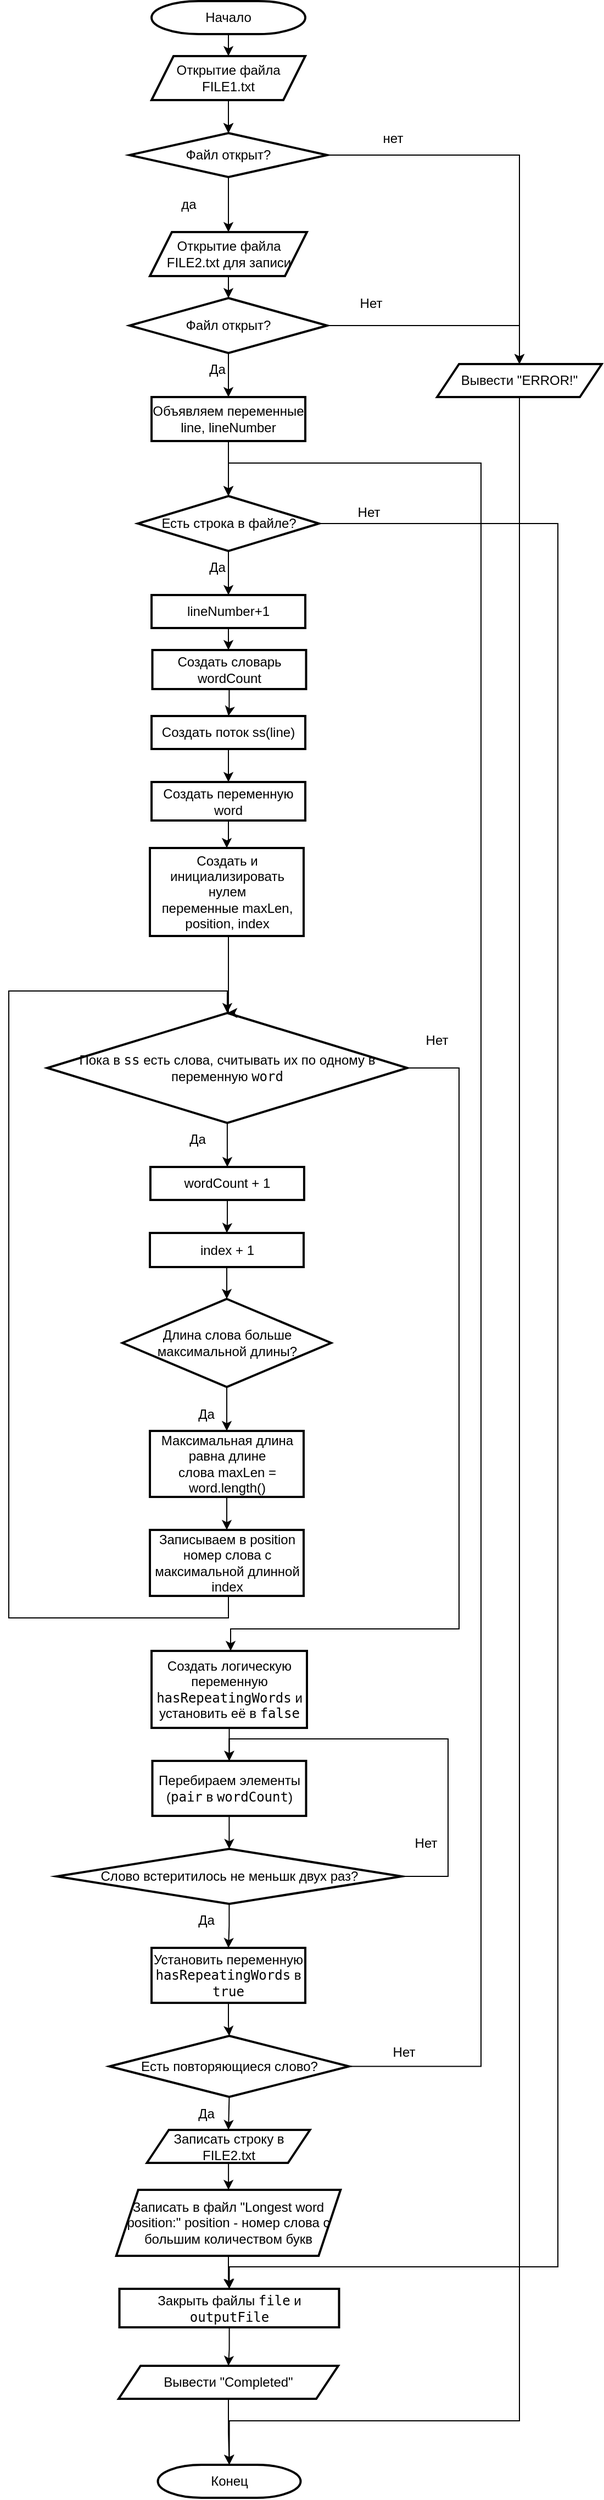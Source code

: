 <mxfile version="26.0.9">
  <diagram name="Страница — 1" id="0imckMmeNwwIt8wK5O93">
    <mxGraphModel dx="1434" dy="844" grid="1" gridSize="10" guides="1" tooltips="1" connect="1" arrows="1" fold="1" page="1" pageScale="1" pageWidth="827" pageHeight="1169" math="0" shadow="0">
      <root>
        <mxCell id="0" />
        <mxCell id="1" parent="0" />
        <mxCell id="CxSFhG7GU5tgEpMWFyKV-3" value="" style="edgeStyle=orthogonalEdgeStyle;rounded=0;orthogonalLoop=1;jettySize=auto;html=1;" parent="1" source="CxSFhG7GU5tgEpMWFyKV-1" target="CxSFhG7GU5tgEpMWFyKV-2" edge="1">
          <mxGeometry relative="1" as="geometry" />
        </mxCell>
        <mxCell id="CxSFhG7GU5tgEpMWFyKV-1" value="Начало" style="strokeWidth=2;html=1;shape=mxgraph.flowchart.terminator;whiteSpace=wrap;" parent="1" vertex="1">
          <mxGeometry x="350" y="30" width="140" height="30" as="geometry" />
        </mxCell>
        <mxCell id="CxSFhG7GU5tgEpMWFyKV-7" value="" style="edgeStyle=orthogonalEdgeStyle;rounded=0;orthogonalLoop=1;jettySize=auto;html=1;" parent="1" source="0YgWEwC-4FW2Siu-A5_O-1" target="CxSFhG7GU5tgEpMWFyKV-6" edge="1">
          <mxGeometry relative="1" as="geometry" />
        </mxCell>
        <mxCell id="0YgWEwC-4FW2Siu-A5_O-2" value="" style="edgeStyle=orthogonalEdgeStyle;rounded=0;orthogonalLoop=1;jettySize=auto;html=1;" parent="1" source="CxSFhG7GU5tgEpMWFyKV-2" target="0YgWEwC-4FW2Siu-A5_O-1" edge="1">
          <mxGeometry relative="1" as="geometry" />
        </mxCell>
        <mxCell id="CxSFhG7GU5tgEpMWFyKV-2" value="Открытие файла FILE1.txt" style="shape=parallelogram;perimeter=parallelogramPerimeter;whiteSpace=wrap;html=1;fixedSize=1;strokeWidth=2;" parent="1" vertex="1">
          <mxGeometry x="350" y="80" width="140" height="40" as="geometry" />
        </mxCell>
        <mxCell id="CxSFhG7GU5tgEpMWFyKV-9" value="" style="edgeStyle=orthogonalEdgeStyle;rounded=0;orthogonalLoop=1;jettySize=auto;html=1;" parent="1" source="CxSFhG7GU5tgEpMWFyKV-6" target="CxSFhG7GU5tgEpMWFyKV-8" edge="1">
          <mxGeometry relative="1" as="geometry" />
        </mxCell>
        <mxCell id="0YgWEwC-4FW2Siu-A5_O-11" value="" style="edgeStyle=orthogonalEdgeStyle;rounded=0;orthogonalLoop=1;jettySize=auto;html=1;" parent="1" source="CxSFhG7GU5tgEpMWFyKV-6" target="0YgWEwC-4FW2Siu-A5_O-10" edge="1">
          <mxGeometry relative="1" as="geometry" />
        </mxCell>
        <mxCell id="CxSFhG7GU5tgEpMWFyKV-6" value="Открытие файла FILE2.txt для записи" style="shape=parallelogram;perimeter=parallelogramPerimeter;whiteSpace=wrap;html=1;fixedSize=1;strokeWidth=2;" parent="1" vertex="1">
          <mxGeometry x="348.5" y="240" width="143" height="40" as="geometry" />
        </mxCell>
        <mxCell id="CxSFhG7GU5tgEpMWFyKV-11" value="" style="edgeStyle=orthogonalEdgeStyle;rounded=0;orthogonalLoop=1;jettySize=auto;html=1;" parent="1" source="CxSFhG7GU5tgEpMWFyKV-8" target="CxSFhG7GU5tgEpMWFyKV-10" edge="1">
          <mxGeometry relative="1" as="geometry" />
        </mxCell>
        <mxCell id="CxSFhG7GU5tgEpMWFyKV-8" value="Объявляем переменные line, lineNumber" style="whiteSpace=wrap;html=1;strokeWidth=2;" parent="1" vertex="1">
          <mxGeometry x="350" y="390" width="140" height="40" as="geometry" />
        </mxCell>
        <mxCell id="0YgWEwC-4FW2Siu-A5_O-20" value="" style="edgeStyle=orthogonalEdgeStyle;rounded=0;orthogonalLoop=1;jettySize=auto;html=1;" parent="1" source="CxSFhG7GU5tgEpMWFyKV-10" target="0YgWEwC-4FW2Siu-A5_O-19" edge="1">
          <mxGeometry relative="1" as="geometry" />
        </mxCell>
        <mxCell id="Px-QO0UzlQuQmoAkI43_-1" style="edgeStyle=orthogonalEdgeStyle;rounded=0;orthogonalLoop=1;jettySize=auto;html=1;exitX=1;exitY=0.5;exitDx=0;exitDy=0;entryX=0.5;entryY=0;entryDx=0;entryDy=0;" edge="1" parent="1" source="CxSFhG7GU5tgEpMWFyKV-10" target="vgKj6uI4PYFQyy0EW4Bj-39">
          <mxGeometry relative="1" as="geometry">
            <Array as="points">
              <mxPoint x="720" y="505" />
              <mxPoint x="720" y="2090" />
              <mxPoint x="421" y="2090" />
            </Array>
          </mxGeometry>
        </mxCell>
        <mxCell id="CxSFhG7GU5tgEpMWFyKV-10" value="Есть строка в файле?" style="rhombus;whiteSpace=wrap;html=1;strokeWidth=2;" parent="1" vertex="1">
          <mxGeometry x="337.5" y="480" width="165" height="50" as="geometry" />
        </mxCell>
        <mxCell id="0YgWEwC-4FW2Siu-A5_O-3" value="" style="edgeStyle=orthogonalEdgeStyle;rounded=0;orthogonalLoop=1;jettySize=auto;html=1;" parent="1" source="CxSFhG7GU5tgEpMWFyKV-2" target="0YgWEwC-4FW2Siu-A5_O-1" edge="1">
          <mxGeometry relative="1" as="geometry">
            <mxPoint x="420" y="120" as="sourcePoint" />
            <mxPoint x="420" y="240" as="targetPoint" />
          </mxGeometry>
        </mxCell>
        <mxCell id="0YgWEwC-4FW2Siu-A5_O-7" value="" style="edgeStyle=orthogonalEdgeStyle;rounded=0;orthogonalLoop=1;jettySize=auto;html=1;" parent="1" source="0YgWEwC-4FW2Siu-A5_O-1" target="0YgWEwC-4FW2Siu-A5_O-6" edge="1">
          <mxGeometry relative="1" as="geometry" />
        </mxCell>
        <mxCell id="0YgWEwC-4FW2Siu-A5_O-1" value="Файл открыт?" style="rhombus;whiteSpace=wrap;html=1;strokeWidth=2;" parent="1" vertex="1">
          <mxGeometry x="330" y="150" width="180" height="40" as="geometry" />
        </mxCell>
        <mxCell id="0YgWEwC-4FW2Siu-A5_O-4" value="да" style="text;html=1;align=center;verticalAlign=middle;whiteSpace=wrap;rounded=0;" parent="1" vertex="1">
          <mxGeometry x="354" y="200" width="60" height="30" as="geometry" />
        </mxCell>
        <mxCell id="0YgWEwC-4FW2Siu-A5_O-5" value="нет" style="text;html=1;align=center;verticalAlign=middle;whiteSpace=wrap;rounded=0;" parent="1" vertex="1">
          <mxGeometry x="540" y="140" width="60" height="30" as="geometry" />
        </mxCell>
        <mxCell id="0YgWEwC-4FW2Siu-A5_O-6" value="Вывести &quot;ERROR!&quot;" style="shape=parallelogram;perimeter=parallelogramPerimeter;whiteSpace=wrap;html=1;fixedSize=1;strokeWidth=2;" parent="1" vertex="1">
          <mxGeometry x="610" y="360" width="150" height="30" as="geometry" />
        </mxCell>
        <mxCell id="0YgWEwC-4FW2Siu-A5_O-8" value="Конец" style="strokeWidth=2;html=1;shape=mxgraph.flowchart.terminator;whiteSpace=wrap;" parent="1" vertex="1">
          <mxGeometry x="355.75" y="2270" width="130" height="30" as="geometry" />
        </mxCell>
        <mxCell id="0YgWEwC-4FW2Siu-A5_O-9" style="edgeStyle=orthogonalEdgeStyle;rounded=0;orthogonalLoop=1;jettySize=auto;html=1;entryX=0.5;entryY=0;entryDx=0;entryDy=0;entryPerimeter=0;" parent="1" source="0YgWEwC-4FW2Siu-A5_O-6" target="0YgWEwC-4FW2Siu-A5_O-8" edge="1">
          <mxGeometry relative="1" as="geometry">
            <Array as="points">
              <mxPoint x="685" y="2230" />
              <mxPoint x="421" y="2230" />
            </Array>
          </mxGeometry>
        </mxCell>
        <mxCell id="0YgWEwC-4FW2Siu-A5_O-18" style="edgeStyle=orthogonalEdgeStyle;rounded=0;orthogonalLoop=1;jettySize=auto;html=1;exitX=1;exitY=0.5;exitDx=0;exitDy=0;" parent="1" source="0YgWEwC-4FW2Siu-A5_O-10" target="0YgWEwC-4FW2Siu-A5_O-6" edge="1">
          <mxGeometry relative="1" as="geometry" />
        </mxCell>
        <mxCell id="0YgWEwC-4FW2Siu-A5_O-10" value="Файл открыт?" style="rhombus;whiteSpace=wrap;html=1;strokeWidth=2;" parent="1" vertex="1">
          <mxGeometry x="330" y="300" width="180" height="50" as="geometry" />
        </mxCell>
        <mxCell id="0YgWEwC-4FW2Siu-A5_O-12" value="Да" style="text;html=1;align=center;verticalAlign=middle;whiteSpace=wrap;rounded=0;" parent="1" vertex="1">
          <mxGeometry x="380" y="350" width="60" height="30" as="geometry" />
        </mxCell>
        <mxCell id="0YgWEwC-4FW2Siu-A5_O-13" value="Нет" style="text;html=1;align=center;verticalAlign=middle;whiteSpace=wrap;rounded=0;" parent="1" vertex="1">
          <mxGeometry x="520" y="290" width="60" height="30" as="geometry" />
        </mxCell>
        <mxCell id="vgKj6uI4PYFQyy0EW4Bj-2" value="" style="edgeStyle=orthogonalEdgeStyle;rounded=0;orthogonalLoop=1;jettySize=auto;html=1;" parent="1" source="0YgWEwC-4FW2Siu-A5_O-19" target="vgKj6uI4PYFQyy0EW4Bj-1" edge="1">
          <mxGeometry relative="1" as="geometry" />
        </mxCell>
        <mxCell id="0YgWEwC-4FW2Siu-A5_O-19" value="lineNumber+1" style="whiteSpace=wrap;html=1;strokeWidth=2;" parent="1" vertex="1">
          <mxGeometry x="350" y="570" width="140" height="30" as="geometry" />
        </mxCell>
        <mxCell id="0YgWEwC-4FW2Siu-A5_O-21" value="Да" style="text;html=1;align=center;verticalAlign=middle;whiteSpace=wrap;rounded=0;" parent="1" vertex="1">
          <mxGeometry x="380" y="530" width="60" height="30" as="geometry" />
        </mxCell>
        <mxCell id="0YgWEwC-4FW2Siu-A5_O-25" style="edgeStyle=orthogonalEdgeStyle;rounded=0;orthogonalLoop=1;jettySize=auto;html=1;exitX=0.5;exitY=1;exitDx=0;exitDy=0;entryX=0.5;entryY=0;entryDx=0;entryDy=0;" parent="1" source="0YgWEwC-4FW2Siu-A5_O-22" target="0YgWEwC-4FW2Siu-A5_O-24" edge="1">
          <mxGeometry relative="1" as="geometry" />
        </mxCell>
        <mxCell id="vgKj6uI4PYFQyy0EW4Bj-38" style="edgeStyle=orthogonalEdgeStyle;rounded=0;orthogonalLoop=1;jettySize=auto;html=1;exitX=1;exitY=0.5;exitDx=0;exitDy=0;entryX=0.5;entryY=0;entryDx=0;entryDy=0;" parent="1" source="0YgWEwC-4FW2Siu-A5_O-22" target="CxSFhG7GU5tgEpMWFyKV-10" edge="1">
          <mxGeometry relative="1" as="geometry">
            <Array as="points">
              <mxPoint x="650" y="1908" />
              <mxPoint x="650" y="450" />
              <mxPoint x="420" y="450" />
            </Array>
          </mxGeometry>
        </mxCell>
        <mxCell id="0YgWEwC-4FW2Siu-A5_O-22" value="Eсть повторяющиеся слово?" style="rhombus;whiteSpace=wrap;html=1;strokeWidth=2;" parent="1" vertex="1">
          <mxGeometry x="311.62" y="1880" width="218.25" height="55.5" as="geometry" />
        </mxCell>
        <mxCell id="vgKj6uI4PYFQyy0EW4Bj-62" value="" style="edgeStyle=orthogonalEdgeStyle;rounded=0;orthogonalLoop=1;jettySize=auto;html=1;" parent="1" source="0YgWEwC-4FW2Siu-A5_O-24" target="vgKj6uI4PYFQyy0EW4Bj-61" edge="1">
          <mxGeometry relative="1" as="geometry" />
        </mxCell>
        <mxCell id="0YgWEwC-4FW2Siu-A5_O-24" value="Записать строку в FILE2.txt" style="shape=parallelogram;perimeter=parallelogramPerimeter;whiteSpace=wrap;html=1;fixedSize=1;strokeWidth=2;" parent="1" vertex="1">
          <mxGeometry x="345.75" y="1965.5" width="148.5" height="30" as="geometry" />
        </mxCell>
        <mxCell id="0YgWEwC-4FW2Siu-A5_O-26" value="Да" style="text;html=1;align=center;verticalAlign=middle;whiteSpace=wrap;rounded=0;" parent="1" vertex="1">
          <mxGeometry x="370" y="1935.5" width="60" height="30" as="geometry" />
        </mxCell>
        <mxCell id="0YgWEwC-4FW2Siu-A5_O-34" value="Нет" style="text;html=1;align=center;verticalAlign=middle;whiteSpace=wrap;rounded=0;" parent="1" vertex="1">
          <mxGeometry x="550" y="1880" width="60" height="30" as="geometry" />
        </mxCell>
        <mxCell id="vgKj6uI4PYFQyy0EW4Bj-8" value="" style="edgeStyle=orthogonalEdgeStyle;rounded=0;orthogonalLoop=1;jettySize=auto;html=1;" parent="1" source="vgKj6uI4PYFQyy0EW4Bj-1" target="vgKj6uI4PYFQyy0EW4Bj-7" edge="1">
          <mxGeometry relative="1" as="geometry" />
        </mxCell>
        <mxCell id="vgKj6uI4PYFQyy0EW4Bj-1" value="Создать словарь wordCount" style="whiteSpace=wrap;html=1;strokeWidth=2;" parent="1" vertex="1">
          <mxGeometry x="350.74" y="620" width="140" height="35.5" as="geometry" />
        </mxCell>
        <mxCell id="vgKj6uI4PYFQyy0EW4Bj-10" value="" style="edgeStyle=orthogonalEdgeStyle;rounded=0;orthogonalLoop=1;jettySize=auto;html=1;" parent="1" source="vgKj6uI4PYFQyy0EW4Bj-7" target="vgKj6uI4PYFQyy0EW4Bj-9" edge="1">
          <mxGeometry relative="1" as="geometry" />
        </mxCell>
        <mxCell id="vgKj6uI4PYFQyy0EW4Bj-7" value="Создать поток &lt;span class=&quot;hljs-built_in&quot;&gt;ss&lt;/span&gt;(line)" style="whiteSpace=wrap;html=1;strokeWidth=2;" parent="1" vertex="1">
          <mxGeometry x="350" y="680" width="140" height="30" as="geometry" />
        </mxCell>
        <mxCell id="vgKj6uI4PYFQyy0EW4Bj-46" value="" style="edgeStyle=orthogonalEdgeStyle;rounded=0;orthogonalLoop=1;jettySize=auto;html=1;" parent="1" source="vgKj6uI4PYFQyy0EW4Bj-9" target="vgKj6uI4PYFQyy0EW4Bj-45" edge="1">
          <mxGeometry relative="1" as="geometry" />
        </mxCell>
        <mxCell id="vgKj6uI4PYFQyy0EW4Bj-9" value="Создать переменную &lt;span class=&quot;hljs-type&quot;&gt;word&lt;/span&gt;" style="whiteSpace=wrap;html=1;strokeWidth=2;" parent="1" vertex="1">
          <mxGeometry x="350" y="740" width="140" height="35" as="geometry" />
        </mxCell>
        <mxCell id="vgKj6uI4PYFQyy0EW4Bj-14" value="" style="edgeStyle=orthogonalEdgeStyle;rounded=0;orthogonalLoop=1;jettySize=auto;html=1;" parent="1" source="vgKj6uI4PYFQyy0EW4Bj-11" target="vgKj6uI4PYFQyy0EW4Bj-13" edge="1">
          <mxGeometry relative="1" as="geometry" />
        </mxCell>
        <mxCell id="vgKj6uI4PYFQyy0EW4Bj-24" style="edgeStyle=orthogonalEdgeStyle;rounded=0;orthogonalLoop=1;jettySize=auto;html=1;exitX=1;exitY=0.5;exitDx=0;exitDy=0;" parent="1" source="vgKj6uI4PYFQyy0EW4Bj-11" target="vgKj6uI4PYFQyy0EW4Bj-23" edge="1">
          <mxGeometry relative="1" as="geometry">
            <Array as="points">
              <mxPoint x="630" y="1000" />
              <mxPoint x="630" y="1510" />
              <mxPoint x="422" y="1510" />
            </Array>
          </mxGeometry>
        </mxCell>
        <mxCell id="vgKj6uI4PYFQyy0EW4Bj-11" value="Пока в&amp;nbsp;&lt;code data-end=&quot;83&quot; data-start=&quot;79&quot;&gt;ss&lt;/code&gt; есть слова, считывать их по одному в переменную &lt;code data-end=&quot;138&quot; data-start=&quot;132&quot;&gt;word&lt;/code&gt;" style="rhombus;whiteSpace=wrap;html=1;strokeWidth=2;" parent="1" vertex="1">
          <mxGeometry x="255.02" y="950" width="327.86" height="100" as="geometry" />
        </mxCell>
        <mxCell id="vgKj6uI4PYFQyy0EW4Bj-49" value="" style="edgeStyle=orthogonalEdgeStyle;rounded=0;orthogonalLoop=1;jettySize=auto;html=1;" parent="1" source="vgKj6uI4PYFQyy0EW4Bj-13" target="vgKj6uI4PYFQyy0EW4Bj-48" edge="1">
          <mxGeometry relative="1" as="geometry" />
        </mxCell>
        <mxCell id="vgKj6uI4PYFQyy0EW4Bj-13" value="wordCount + 1" style="whiteSpace=wrap;html=1;strokeWidth=2;" parent="1" vertex="1">
          <mxGeometry x="348.95" y="1090" width="140" height="30" as="geometry" />
        </mxCell>
        <mxCell id="vgKj6uI4PYFQyy0EW4Bj-15" value="Да" style="text;html=1;align=center;verticalAlign=middle;whiteSpace=wrap;rounded=0;" parent="1" vertex="1">
          <mxGeometry x="361.51" y="1050" width="60" height="30" as="geometry" />
        </mxCell>
        <mxCell id="vgKj6uI4PYFQyy0EW4Bj-19" value="Нет" style="text;html=1;align=center;verticalAlign=middle;whiteSpace=wrap;rounded=0;" parent="1" vertex="1">
          <mxGeometry x="580.0" y="960" width="60" height="30" as="geometry" />
        </mxCell>
        <mxCell id="vgKj6uI4PYFQyy0EW4Bj-27" value="" style="edgeStyle=orthogonalEdgeStyle;rounded=0;orthogonalLoop=1;jettySize=auto;html=1;" parent="1" source="vgKj6uI4PYFQyy0EW4Bj-23" target="vgKj6uI4PYFQyy0EW4Bj-26" edge="1">
          <mxGeometry relative="1" as="geometry" />
        </mxCell>
        <mxCell id="vgKj6uI4PYFQyy0EW4Bj-23" value="Создать логическую переменную &lt;code data-end=&quot;110&quot; data-start=&quot;91&quot;&gt;hasRepeatingWords&lt;/code&gt; и установить её в &lt;code data-end=&quot;136&quot; data-start=&quot;129&quot;&gt;false&lt;/code&gt;" style="whiteSpace=wrap;html=1;strokeWidth=2;" parent="1" vertex="1">
          <mxGeometry x="350" y="1530" width="141.5" height="70" as="geometry" />
        </mxCell>
        <mxCell id="vgKj6uI4PYFQyy0EW4Bj-29" value="" style="edgeStyle=orthogonalEdgeStyle;rounded=0;orthogonalLoop=1;jettySize=auto;html=1;" parent="1" source="vgKj6uI4PYFQyy0EW4Bj-26" target="vgKj6uI4PYFQyy0EW4Bj-28" edge="1">
          <mxGeometry relative="1" as="geometry" />
        </mxCell>
        <mxCell id="vgKj6uI4PYFQyy0EW4Bj-26" value="Перебираем элементы (&lt;code data-end=&quot;560&quot; data-start=&quot;554&quot;&gt;pair&lt;/code&gt; в &lt;code data-end=&quot;574&quot; data-start=&quot;563&quot;&gt;wordCount&lt;/code&gt;)" style="whiteSpace=wrap;html=1;strokeWidth=2;" parent="1" vertex="1">
          <mxGeometry x="350.74" y="1630" width="140" height="50" as="geometry" />
        </mxCell>
        <mxCell id="vgKj6uI4PYFQyy0EW4Bj-31" value="" style="edgeStyle=orthogonalEdgeStyle;rounded=0;orthogonalLoop=1;jettySize=auto;html=1;" parent="1" source="vgKj6uI4PYFQyy0EW4Bj-28" target="vgKj6uI4PYFQyy0EW4Bj-30" edge="1">
          <mxGeometry relative="1" as="geometry" />
        </mxCell>
        <mxCell id="vgKj6uI4PYFQyy0EW4Bj-60" style="edgeStyle=orthogonalEdgeStyle;rounded=0;orthogonalLoop=1;jettySize=auto;html=1;exitX=1;exitY=0.5;exitDx=0;exitDy=0;entryX=0.5;entryY=0;entryDx=0;entryDy=0;" parent="1" source="vgKj6uI4PYFQyy0EW4Bj-28" target="vgKj6uI4PYFQyy0EW4Bj-26" edge="1">
          <mxGeometry relative="1" as="geometry">
            <Array as="points">
              <mxPoint x="620" y="1735" />
              <mxPoint x="620" y="1610" />
              <mxPoint x="421" y="1610" />
            </Array>
          </mxGeometry>
        </mxCell>
        <mxCell id="vgKj6uI4PYFQyy0EW4Bj-28" value="Слово встеритилось не меньшк двух раз?" style="rhombus;whiteSpace=wrap;html=1;strokeWidth=2;" parent="1" vertex="1">
          <mxGeometry x="263.63" y="1710" width="314.24" height="50" as="geometry" />
        </mxCell>
        <mxCell id="vgKj6uI4PYFQyy0EW4Bj-37" value="" style="edgeStyle=orthogonalEdgeStyle;rounded=0;orthogonalLoop=1;jettySize=auto;html=1;" parent="1" source="vgKj6uI4PYFQyy0EW4Bj-30" target="0YgWEwC-4FW2Siu-A5_O-22" edge="1">
          <mxGeometry relative="1" as="geometry" />
        </mxCell>
        <mxCell id="vgKj6uI4PYFQyy0EW4Bj-30" value="Установить переменную &lt;code data-end=&quot;89&quot; data-start=&quot;70&quot;&gt;hasRepeatingWords&lt;/code&gt; в &lt;code data-end=&quot;98&quot; data-start=&quot;92&quot;&gt;true&lt;/code&gt;" style="whiteSpace=wrap;html=1;strokeWidth=2;" parent="1" vertex="1">
          <mxGeometry x="350" y="1800" width="140" height="50" as="geometry" />
        </mxCell>
        <mxCell id="vgKj6uI4PYFQyy0EW4Bj-32" value="Да" style="text;html=1;align=center;verticalAlign=middle;whiteSpace=wrap;rounded=0;" parent="1" vertex="1">
          <mxGeometry x="370" y="1760" width="60" height="30" as="geometry" />
        </mxCell>
        <mxCell id="vgKj6uI4PYFQyy0EW4Bj-34" value="Нет" style="text;html=1;align=center;verticalAlign=middle;whiteSpace=wrap;rounded=0;" parent="1" vertex="1">
          <mxGeometry x="570" y="1690" width="60" height="30" as="geometry" />
        </mxCell>
        <mxCell id="vgKj6uI4PYFQyy0EW4Bj-42" value="" style="edgeStyle=orthogonalEdgeStyle;rounded=0;orthogonalLoop=1;jettySize=auto;html=1;" parent="1" source="vgKj6uI4PYFQyy0EW4Bj-39" target="vgKj6uI4PYFQyy0EW4Bj-41" edge="1">
          <mxGeometry relative="1" as="geometry" />
        </mxCell>
        <mxCell id="vgKj6uI4PYFQyy0EW4Bj-39" value="Закрыть файлы &lt;code data-end=&quot;98&quot; data-start=&quot;92&quot;&gt;file&lt;/code&gt; и &lt;code data-end=&quot;113&quot; data-start=&quot;101&quot;&gt;outputFile&lt;/code&gt;" style="whiteSpace=wrap;html=1;strokeWidth=2;" parent="1" vertex="1">
          <mxGeometry x="320.75" y="2110" width="200" height="35" as="geometry" />
        </mxCell>
        <mxCell id="vgKj6uI4PYFQyy0EW4Bj-43" value="" style="edgeStyle=orthogonalEdgeStyle;rounded=0;orthogonalLoop=1;jettySize=auto;html=1;" parent="1" source="vgKj6uI4PYFQyy0EW4Bj-41" target="0YgWEwC-4FW2Siu-A5_O-8" edge="1">
          <mxGeometry relative="1" as="geometry" />
        </mxCell>
        <mxCell id="vgKj6uI4PYFQyy0EW4Bj-41" value="Вывести &quot;Completed&quot;" style="shape=parallelogram;perimeter=parallelogramPerimeter;whiteSpace=wrap;html=1;fixedSize=1;strokeWidth=2;" parent="1" vertex="1">
          <mxGeometry x="320" y="2180" width="200" height="30" as="geometry" />
        </mxCell>
        <mxCell id="vgKj6uI4PYFQyy0EW4Bj-47" style="edgeStyle=orthogonalEdgeStyle;rounded=0;orthogonalLoop=1;jettySize=auto;html=1;exitX=0.5;exitY=1;exitDx=0;exitDy=0;entryX=0.5;entryY=0;entryDx=0;entryDy=0;" parent="1" source="vgKj6uI4PYFQyy0EW4Bj-45" target="vgKj6uI4PYFQyy0EW4Bj-11" edge="1">
          <mxGeometry relative="1" as="geometry">
            <Array as="points">
              <mxPoint x="420" y="880" />
              <mxPoint x="420" y="950" />
            </Array>
          </mxGeometry>
        </mxCell>
        <mxCell id="vgKj6uI4PYFQyy0EW4Bj-45" value="Создать и инициализировать нулем переменные&amp;nbsp;maxLen, position, index" style="whiteSpace=wrap;html=1;strokeWidth=2;" parent="1" vertex="1">
          <mxGeometry x="348.5" y="800" width="140" height="80" as="geometry" />
        </mxCell>
        <mxCell id="vgKj6uI4PYFQyy0EW4Bj-53" value="" style="edgeStyle=orthogonalEdgeStyle;rounded=0;orthogonalLoop=1;jettySize=auto;html=1;" parent="1" source="vgKj6uI4PYFQyy0EW4Bj-48" target="vgKj6uI4PYFQyy0EW4Bj-52" edge="1">
          <mxGeometry relative="1" as="geometry" />
        </mxCell>
        <mxCell id="vgKj6uI4PYFQyy0EW4Bj-48" value="index + 1" style="whiteSpace=wrap;html=1;strokeWidth=2;" parent="1" vertex="1">
          <mxGeometry x="348.5" y="1150" width="140" height="31" as="geometry" />
        </mxCell>
        <mxCell id="vgKj6uI4PYFQyy0EW4Bj-55" value="" style="edgeStyle=orthogonalEdgeStyle;rounded=0;orthogonalLoop=1;jettySize=auto;html=1;" parent="1" source="vgKj6uI4PYFQyy0EW4Bj-52" target="vgKj6uI4PYFQyy0EW4Bj-54" edge="1">
          <mxGeometry relative="1" as="geometry" />
        </mxCell>
        <mxCell id="vgKj6uI4PYFQyy0EW4Bj-52" value="Длина слова больше максимальной длины?" style="rhombus;whiteSpace=wrap;html=1;strokeWidth=2;" parent="1" vertex="1">
          <mxGeometry x="323.5" y="1210" width="190" height="80" as="geometry" />
        </mxCell>
        <mxCell id="vgKj6uI4PYFQyy0EW4Bj-58" value="" style="edgeStyle=orthogonalEdgeStyle;rounded=0;orthogonalLoop=1;jettySize=auto;html=1;" parent="1" source="vgKj6uI4PYFQyy0EW4Bj-54" target="vgKj6uI4PYFQyy0EW4Bj-57" edge="1">
          <mxGeometry relative="1" as="geometry" />
        </mxCell>
        <mxCell id="vgKj6uI4PYFQyy0EW4Bj-54" value="Максимальная длина равна длине слова&amp;nbsp;maxLen = word.length()" style="whiteSpace=wrap;html=1;strokeWidth=2;" parent="1" vertex="1">
          <mxGeometry x="348.5" y="1330" width="140" height="60" as="geometry" />
        </mxCell>
        <mxCell id="vgKj6uI4PYFQyy0EW4Bj-56" value="Да" style="text;html=1;align=center;verticalAlign=middle;whiteSpace=wrap;rounded=0;" parent="1" vertex="1">
          <mxGeometry x="370" y="1300" width="60" height="30" as="geometry" />
        </mxCell>
        <mxCell id="vgKj6uI4PYFQyy0EW4Bj-59" style="edgeStyle=orthogonalEdgeStyle;rounded=0;orthogonalLoop=1;jettySize=auto;html=1;exitX=0.5;exitY=1;exitDx=0;exitDy=0;entryX=0.5;entryY=0;entryDx=0;entryDy=0;" parent="1" source="vgKj6uI4PYFQyy0EW4Bj-57" target="vgKj6uI4PYFQyy0EW4Bj-11" edge="1">
          <mxGeometry relative="1" as="geometry">
            <Array as="points">
              <mxPoint x="420" y="1480" />
              <mxPoint x="420" y="1500" />
              <mxPoint x="220" y="1500" />
              <mxPoint x="220" y="930" />
              <mxPoint x="419" y="930" />
            </Array>
          </mxGeometry>
        </mxCell>
        <mxCell id="vgKj6uI4PYFQyy0EW4Bj-57" value="Записываем в position номер слова с максимальной длинной index" style="whiteSpace=wrap;html=1;strokeWidth=2;" parent="1" vertex="1">
          <mxGeometry x="348.5" y="1420" width="140" height="60" as="geometry" />
        </mxCell>
        <mxCell id="vgKj6uI4PYFQyy0EW4Bj-63" style="edgeStyle=orthogonalEdgeStyle;rounded=0;orthogonalLoop=1;jettySize=auto;html=1;exitX=0.5;exitY=1;exitDx=0;exitDy=0;" parent="1" source="vgKj6uI4PYFQyy0EW4Bj-61" target="vgKj6uI4PYFQyy0EW4Bj-39" edge="1">
          <mxGeometry relative="1" as="geometry" />
        </mxCell>
        <mxCell id="vgKj6uI4PYFQyy0EW4Bj-61" value="Записать в файл &quot;Longest word position:&quot;&amp;nbsp;position - номер слова с большим количеством букв" style="shape=parallelogram;perimeter=parallelogramPerimeter;whiteSpace=wrap;html=1;fixedSize=1;strokeWidth=2;" parent="1" vertex="1">
          <mxGeometry x="317.88" y="2020" width="204.25" height="60" as="geometry" />
        </mxCell>
        <mxCell id="Px-QO0UzlQuQmoAkI43_-2" value="Нет" style="text;html=1;align=center;verticalAlign=middle;whiteSpace=wrap;rounded=0;" vertex="1" parent="1">
          <mxGeometry x="517.87" y="480" width="60" height="30" as="geometry" />
        </mxCell>
      </root>
    </mxGraphModel>
  </diagram>
</mxfile>
